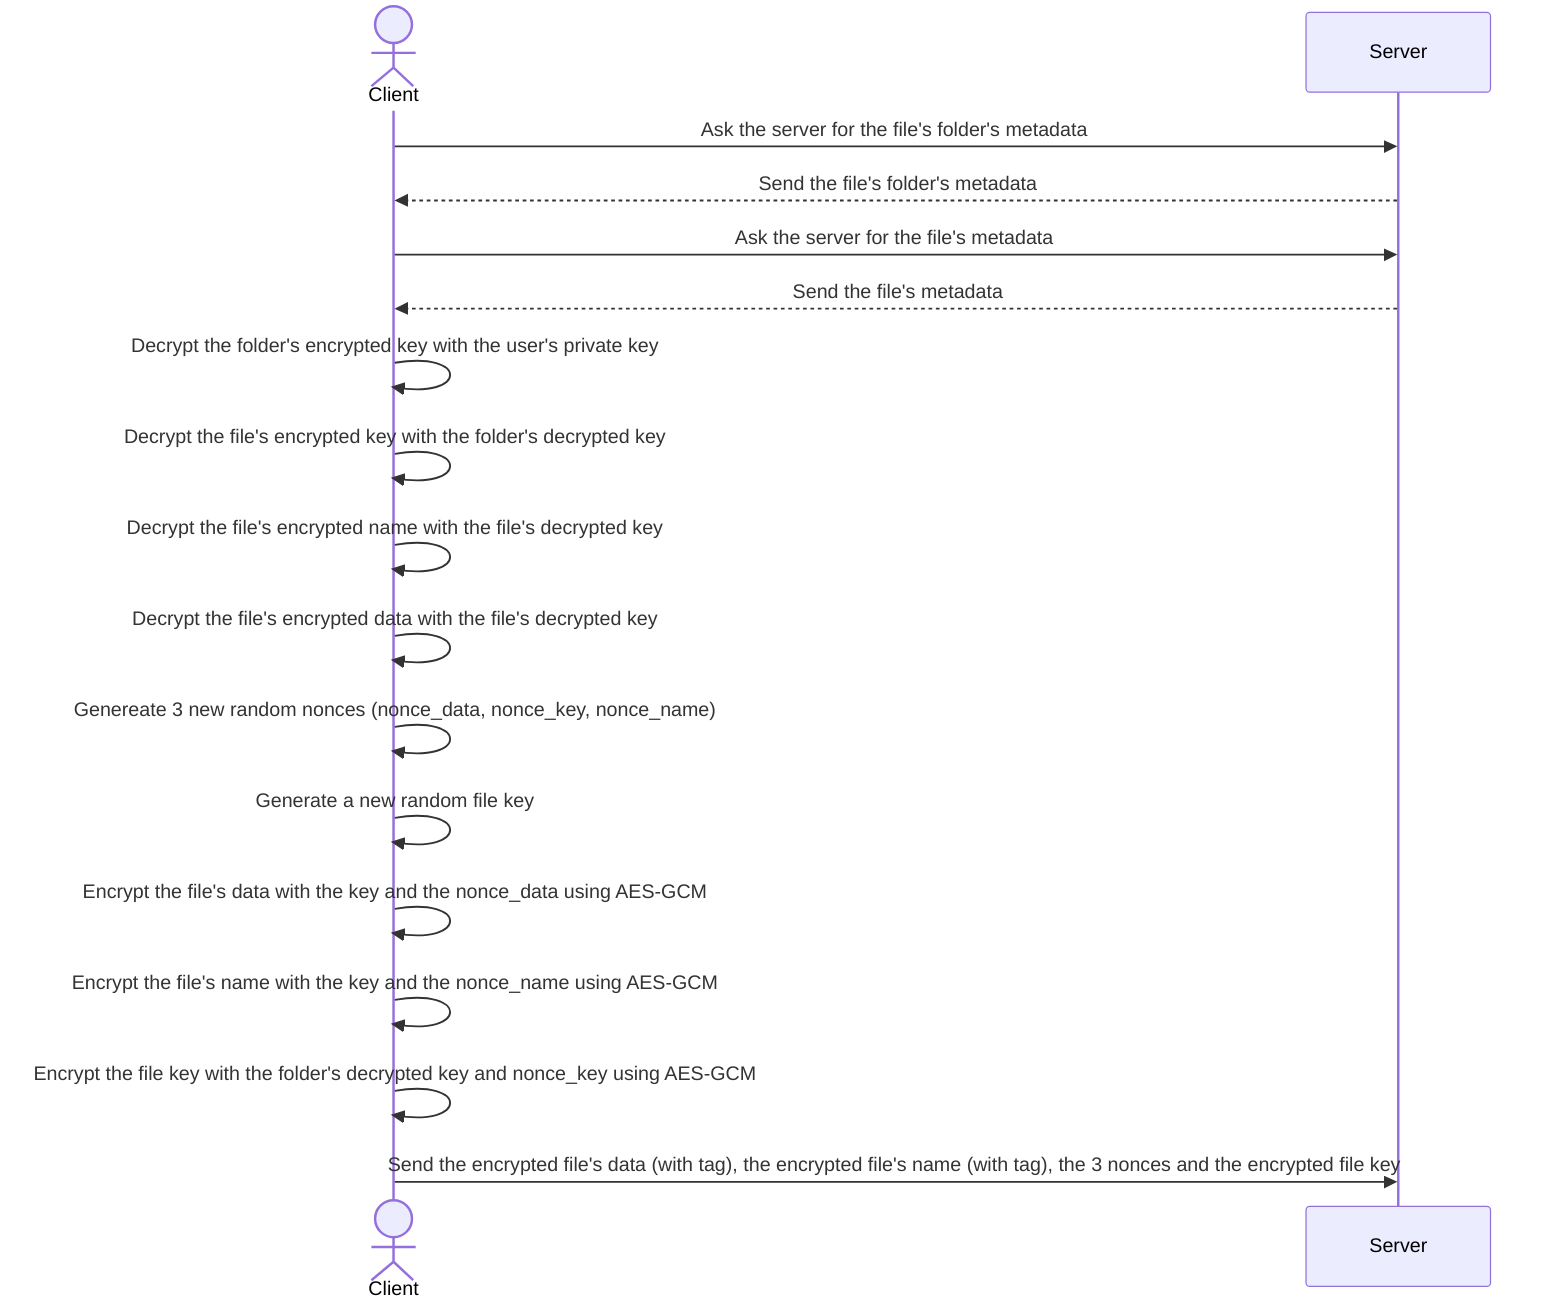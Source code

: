 sequenceDiagram
    actor C as Client
    participant S as Server

    C->>S: Ask the server for the file's folder's metadata
    S-->>C: Send the file's folder's metadata

    C->>S: Ask the server for the file's metadata
    S-->>C: Send the file's metadata

    C->>C: Decrypt the folder's encrypted key with the user's private key

    C->>C: Decrypt the file's encrypted key with the folder's decrypted key

    C->>C: Decrypt the file's encrypted name with the file's decrypted key
    C->>C: Decrypt the file's encrypted data with the file's decrypted key

    C->>C: Genereate 3 new random nonces (nonce_data, nonce_key, nonce_name)

    C->>C: Generate a new random file key

    C->>C: Encrypt the file's data with the key and the nonce_data using AES-GCM
    C->>C: Encrypt the file's name with the key and the nonce_name using AES-GCM

    C->>C: Encrypt the file key with the folder's decrypted key and nonce_key using AES-GCM

    C->>S: Send the encrypted file's data (with tag), the encrypted file's name (with tag), the 3 nonces and the encrypted file key